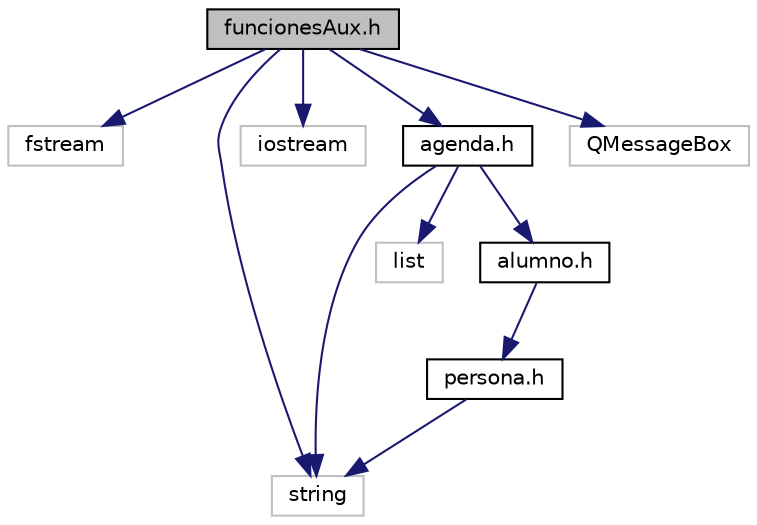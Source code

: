 digraph "funcionesAux.h"
{
  edge [fontname="Helvetica",fontsize="10",labelfontname="Helvetica",labelfontsize="10"];
  node [fontname="Helvetica",fontsize="10",shape=record];
  Node0 [label="funcionesAux.h",height=0.2,width=0.4,color="black", fillcolor="grey75", style="filled", fontcolor="black"];
  Node0 -> Node1 [color="midnightblue",fontsize="10",style="solid",fontname="Helvetica"];
  Node1 [label="fstream",height=0.2,width=0.4,color="grey75", fillcolor="white", style="filled"];
  Node0 -> Node2 [color="midnightblue",fontsize="10",style="solid",fontname="Helvetica"];
  Node2 [label="string",height=0.2,width=0.4,color="grey75", fillcolor="white", style="filled"];
  Node0 -> Node3 [color="midnightblue",fontsize="10",style="solid",fontname="Helvetica"];
  Node3 [label="iostream",height=0.2,width=0.4,color="grey75", fillcolor="white", style="filled"];
  Node0 -> Node4 [color="midnightblue",fontsize="10",style="solid",fontname="Helvetica"];
  Node4 [label="agenda.h",height=0.2,width=0.4,color="black", fillcolor="white", style="filled",URL="$agenda_8h.html",tooltip="Archivo que contiene la clase Agenda con la que trabajará la clase Profesor. "];
  Node4 -> Node5 [color="midnightblue",fontsize="10",style="solid",fontname="Helvetica"];
  Node5 [label="list",height=0.2,width=0.4,color="grey75", fillcolor="white", style="filled"];
  Node4 -> Node2 [color="midnightblue",fontsize="10",style="solid",fontname="Helvetica"];
  Node4 -> Node6 [color="midnightblue",fontsize="10",style="solid",fontname="Helvetica"];
  Node6 [label="alumno.h",height=0.2,width=0.4,color="black", fillcolor="white", style="filled",URL="$alumno_8h.html",tooltip="Archivo que contiene la clase Alumno con la que trabajará la clase Agenda. "];
  Node6 -> Node7 [color="midnightblue",fontsize="10",style="solid",fontname="Helvetica"];
  Node7 [label="persona.h",height=0.2,width=0.4,color="black", fillcolor="white", style="filled",URL="$persona_8h.html",tooltip="Archivo que contiene la clase Persona con la que trabajarán tanto la clase Profesor como la clase Alu..."];
  Node7 -> Node2 [color="midnightblue",fontsize="10",style="solid",fontname="Helvetica"];
  Node0 -> Node8 [color="midnightblue",fontsize="10",style="solid",fontname="Helvetica"];
  Node8 [label="QMessageBox",height=0.2,width=0.4,color="grey75", fillcolor="white", style="filled"];
}
